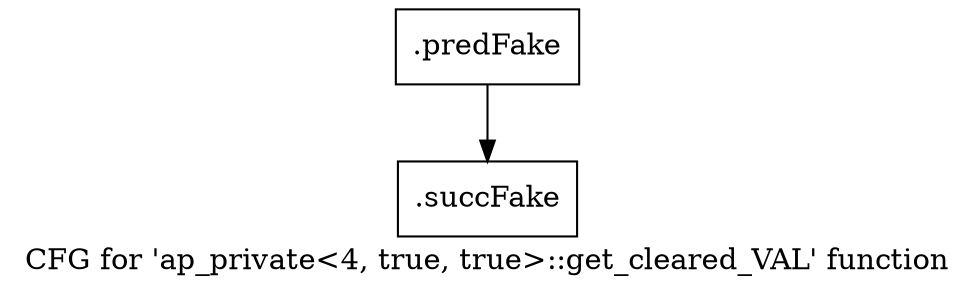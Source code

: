 digraph "CFG for 'ap_private\<4, true, true\>::get_cleared_VAL' function" {
	label="CFG for 'ap_private\<4, true, true\>::get_cleared_VAL' function";

	Node0x45da860 [shape=record,filename="",linenumber="",label="{.predFake}"];
	Node0x45da860 -> Node0x439c810[ callList="" memoryops="" filename="/media/miguel/NewVolume/Linux/Xilinx/Vitis_HLS/2020.2/include/etc/ap_private.h" execusionnum="0"];
	Node0x439c810 [shape=record,filename="/media/miguel/NewVolume/Linux/Xilinx/Vitis_HLS/2020.2/include/etc/ap_private.h",linenumber="1456",label="{.succFake}"];
}
